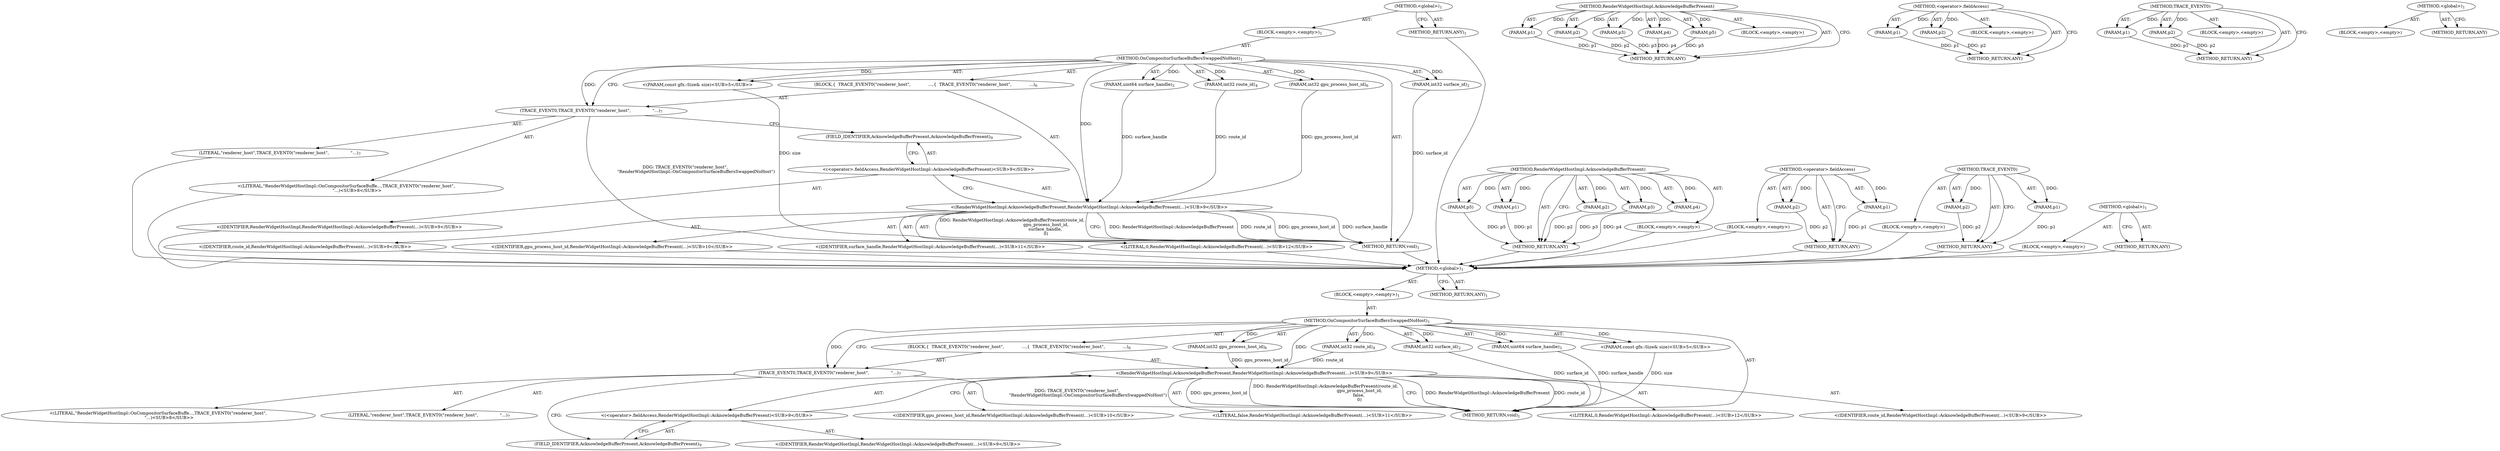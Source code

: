 digraph "&lt;global&gt;" {
vulnerable_6 [label=<(METHOD,&lt;global&gt;)<SUB>1</SUB>>];
vulnerable_7 [label=<(BLOCK,&lt;empty&gt;,&lt;empty&gt;)<SUB>1</SUB>>];
vulnerable_8 [label=<(METHOD,OnCompositorSurfaceBuffersSwappedNoHost)<SUB>1</SUB>>];
vulnerable_9 [label=<(PARAM,int32 surface_id)<SUB>2</SUB>>];
vulnerable_10 [label=<(PARAM,uint64 surface_handle)<SUB>3</SUB>>];
vulnerable_11 [label=<(PARAM,int32 route_id)<SUB>4</SUB>>];
vulnerable_12 [label="<(PARAM,const gfx::Size&amp; size)<SUB>5</SUB>>"];
vulnerable_13 [label=<(PARAM,int32 gpu_process_host_id)<SUB>6</SUB>>];
vulnerable_14 [label=<(BLOCK,{
  TRACE_EVENT0(&quot;renderer_host&quot;,
             ...,{
  TRACE_EVENT0(&quot;renderer_host&quot;,
             ...)<SUB>6</SUB>>];
vulnerable_15 [label=<(TRACE_EVENT0,TRACE_EVENT0(&quot;renderer_host&quot;,
                &quot;...)<SUB>7</SUB>>];
vulnerable_16 [label=<(LITERAL,&quot;renderer_host&quot;,TRACE_EVENT0(&quot;renderer_host&quot;,
                &quot;...)<SUB>7</SUB>>];
vulnerable_17 [label="<(LITERAL,&quot;RenderWidgetHostImpl::OnCompositorSurfaceBuffe...,TRACE_EVENT0(&quot;renderer_host&quot;,
                &quot;...)<SUB>8</SUB>>"];
vulnerable_18 [label="<(RenderWidgetHostImpl.AcknowledgeBufferPresent,RenderWidgetHostImpl::AcknowledgeBufferPresent(...)<SUB>9</SUB>>"];
vulnerable_19 [label="<(&lt;operator&gt;.fieldAccess,RenderWidgetHostImpl::AcknowledgeBufferPresent)<SUB>9</SUB>>"];
vulnerable_20 [label="<(IDENTIFIER,RenderWidgetHostImpl,RenderWidgetHostImpl::AcknowledgeBufferPresent(...)<SUB>9</SUB>>"];
vulnerable_21 [label=<(FIELD_IDENTIFIER,AcknowledgeBufferPresent,AcknowledgeBufferPresent)<SUB>9</SUB>>];
vulnerable_22 [label="<(IDENTIFIER,route_id,RenderWidgetHostImpl::AcknowledgeBufferPresent(...)<SUB>9</SUB>>"];
vulnerable_23 [label="<(IDENTIFIER,gpu_process_host_id,RenderWidgetHostImpl::AcknowledgeBufferPresent(...)<SUB>10</SUB>>"];
vulnerable_24 [label="<(LITERAL,false,RenderWidgetHostImpl::AcknowledgeBufferPresent(...)<SUB>11</SUB>>"];
vulnerable_25 [label="<(LITERAL,0,RenderWidgetHostImpl::AcknowledgeBufferPresent(...)<SUB>12</SUB>>"];
vulnerable_26 [label=<(METHOD_RETURN,void)<SUB>1</SUB>>];
vulnerable_28 [label=<(METHOD_RETURN,ANY)<SUB>1</SUB>>];
vulnerable_60 [label=<(METHOD,RenderWidgetHostImpl.AcknowledgeBufferPresent)>];
vulnerable_61 [label=<(PARAM,p1)>];
vulnerable_62 [label=<(PARAM,p2)>];
vulnerable_63 [label=<(PARAM,p3)>];
vulnerable_64 [label=<(PARAM,p4)>];
vulnerable_65 [label=<(PARAM,p5)>];
vulnerable_66 [label=<(BLOCK,&lt;empty&gt;,&lt;empty&gt;)>];
vulnerable_67 [label=<(METHOD_RETURN,ANY)>];
vulnerable_68 [label=<(METHOD,&lt;operator&gt;.fieldAccess)>];
vulnerable_69 [label=<(PARAM,p1)>];
vulnerable_70 [label=<(PARAM,p2)>];
vulnerable_71 [label=<(BLOCK,&lt;empty&gt;,&lt;empty&gt;)>];
vulnerable_72 [label=<(METHOD_RETURN,ANY)>];
vulnerable_55 [label=<(METHOD,TRACE_EVENT0)>];
vulnerable_56 [label=<(PARAM,p1)>];
vulnerable_57 [label=<(PARAM,p2)>];
vulnerable_58 [label=<(BLOCK,&lt;empty&gt;,&lt;empty&gt;)>];
vulnerable_59 [label=<(METHOD_RETURN,ANY)>];
vulnerable_49 [label=<(METHOD,&lt;global&gt;)<SUB>1</SUB>>];
vulnerable_50 [label=<(BLOCK,&lt;empty&gt;,&lt;empty&gt;)>];
vulnerable_51 [label=<(METHOD_RETURN,ANY)>];
fixed_6 [label=<(METHOD,&lt;global&gt;)<SUB>1</SUB>>];
fixed_7 [label=<(BLOCK,&lt;empty&gt;,&lt;empty&gt;)<SUB>1</SUB>>];
fixed_8 [label=<(METHOD,OnCompositorSurfaceBuffersSwappedNoHost)<SUB>1</SUB>>];
fixed_9 [label=<(PARAM,int32 surface_id)<SUB>2</SUB>>];
fixed_10 [label=<(PARAM,uint64 surface_handle)<SUB>3</SUB>>];
fixed_11 [label=<(PARAM,int32 route_id)<SUB>4</SUB>>];
fixed_12 [label="<(PARAM,const gfx::Size&amp; size)<SUB>5</SUB>>"];
fixed_13 [label=<(PARAM,int32 gpu_process_host_id)<SUB>6</SUB>>];
fixed_14 [label=<(BLOCK,{
  TRACE_EVENT0(&quot;renderer_host&quot;,
             ...,{
  TRACE_EVENT0(&quot;renderer_host&quot;,
             ...)<SUB>6</SUB>>];
fixed_15 [label=<(TRACE_EVENT0,TRACE_EVENT0(&quot;renderer_host&quot;,
                &quot;...)<SUB>7</SUB>>];
fixed_16 [label=<(LITERAL,&quot;renderer_host&quot;,TRACE_EVENT0(&quot;renderer_host&quot;,
                &quot;...)<SUB>7</SUB>>];
fixed_17 [label="<(LITERAL,&quot;RenderWidgetHostImpl::OnCompositorSurfaceBuffe...,TRACE_EVENT0(&quot;renderer_host&quot;,
                &quot;...)<SUB>8</SUB>>"];
fixed_18 [label="<(RenderWidgetHostImpl.AcknowledgeBufferPresent,RenderWidgetHostImpl::AcknowledgeBufferPresent(...)<SUB>9</SUB>>"];
fixed_19 [label="<(&lt;operator&gt;.fieldAccess,RenderWidgetHostImpl::AcknowledgeBufferPresent)<SUB>9</SUB>>"];
fixed_20 [label="<(IDENTIFIER,RenderWidgetHostImpl,RenderWidgetHostImpl::AcknowledgeBufferPresent(...)<SUB>9</SUB>>"];
fixed_21 [label=<(FIELD_IDENTIFIER,AcknowledgeBufferPresent,AcknowledgeBufferPresent)<SUB>9</SUB>>];
fixed_22 [label="<(IDENTIFIER,route_id,RenderWidgetHostImpl::AcknowledgeBufferPresent(...)<SUB>9</SUB>>"];
fixed_23 [label="<(IDENTIFIER,gpu_process_host_id,RenderWidgetHostImpl::AcknowledgeBufferPresent(...)<SUB>10</SUB>>"];
fixed_24 [label="<(IDENTIFIER,surface_handle,RenderWidgetHostImpl::AcknowledgeBufferPresent(...)<SUB>11</SUB>>"];
fixed_25 [label="<(LITERAL,0,RenderWidgetHostImpl::AcknowledgeBufferPresent(...)<SUB>12</SUB>>"];
fixed_26 [label=<(METHOD_RETURN,void)<SUB>1</SUB>>];
fixed_28 [label=<(METHOD_RETURN,ANY)<SUB>1</SUB>>];
fixed_58 [label=<(METHOD,RenderWidgetHostImpl.AcknowledgeBufferPresent)>];
fixed_59 [label=<(PARAM,p1)>];
fixed_60 [label=<(PARAM,p2)>];
fixed_61 [label=<(PARAM,p3)>];
fixed_62 [label=<(PARAM,p4)>];
fixed_63 [label=<(PARAM,p5)>];
fixed_64 [label=<(BLOCK,&lt;empty&gt;,&lt;empty&gt;)>];
fixed_65 [label=<(METHOD_RETURN,ANY)>];
fixed_66 [label=<(METHOD,&lt;operator&gt;.fieldAccess)>];
fixed_67 [label=<(PARAM,p1)>];
fixed_68 [label=<(PARAM,p2)>];
fixed_69 [label=<(BLOCK,&lt;empty&gt;,&lt;empty&gt;)>];
fixed_70 [label=<(METHOD_RETURN,ANY)>];
fixed_53 [label=<(METHOD,TRACE_EVENT0)>];
fixed_54 [label=<(PARAM,p1)>];
fixed_55 [label=<(PARAM,p2)>];
fixed_56 [label=<(BLOCK,&lt;empty&gt;,&lt;empty&gt;)>];
fixed_57 [label=<(METHOD_RETURN,ANY)>];
fixed_47 [label=<(METHOD,&lt;global&gt;)<SUB>1</SUB>>];
fixed_48 [label=<(BLOCK,&lt;empty&gt;,&lt;empty&gt;)>];
fixed_49 [label=<(METHOD_RETURN,ANY)>];
vulnerable_6 -> vulnerable_7  [key=0, label="AST: "];
vulnerable_6 -> vulnerable_28  [key=0, label="AST: "];
vulnerable_6 -> vulnerable_28  [key=1, label="CFG: "];
vulnerable_7 -> vulnerable_8  [key=0, label="AST: "];
vulnerable_8 -> vulnerable_9  [key=0, label="AST: "];
vulnerable_8 -> vulnerable_9  [key=1, label="DDG: "];
vulnerable_8 -> vulnerable_10  [key=0, label="AST: "];
vulnerable_8 -> vulnerable_10  [key=1, label="DDG: "];
vulnerable_8 -> vulnerable_11  [key=0, label="AST: "];
vulnerable_8 -> vulnerable_11  [key=1, label="DDG: "];
vulnerable_8 -> vulnerable_12  [key=0, label="AST: "];
vulnerable_8 -> vulnerable_12  [key=1, label="DDG: "];
vulnerable_8 -> vulnerable_13  [key=0, label="AST: "];
vulnerable_8 -> vulnerable_13  [key=1, label="DDG: "];
vulnerable_8 -> vulnerable_14  [key=0, label="AST: "];
vulnerable_8 -> vulnerable_26  [key=0, label="AST: "];
vulnerable_8 -> vulnerable_15  [key=0, label="CFG: "];
vulnerable_8 -> vulnerable_15  [key=1, label="DDG: "];
vulnerable_8 -> vulnerable_18  [key=0, label="DDG: "];
vulnerable_9 -> vulnerable_26  [key=0, label="DDG: surface_id"];
vulnerable_10 -> vulnerable_26  [key=0, label="DDG: surface_handle"];
vulnerable_11 -> vulnerable_18  [key=0, label="DDG: route_id"];
vulnerable_12 -> vulnerable_26  [key=0, label="DDG: size"];
vulnerable_13 -> vulnerable_18  [key=0, label="DDG: gpu_process_host_id"];
vulnerable_14 -> vulnerable_15  [key=0, label="AST: "];
vulnerable_14 -> vulnerable_18  [key=0, label="AST: "];
vulnerable_15 -> vulnerable_16  [key=0, label="AST: "];
vulnerable_15 -> vulnerable_17  [key=0, label="AST: "];
vulnerable_15 -> vulnerable_21  [key=0, label="CFG: "];
vulnerable_15 -> vulnerable_26  [key=0, label="DDG: TRACE_EVENT0(&quot;renderer_host&quot;,
                &quot;RenderWidgetHostImpl::OnCompositorSurfaceBuffersSwappedNoHost&quot;)"];
vulnerable_18 -> vulnerable_19  [key=0, label="AST: "];
vulnerable_18 -> vulnerable_22  [key=0, label="AST: "];
vulnerable_18 -> vulnerable_23  [key=0, label="AST: "];
vulnerable_18 -> vulnerable_24  [key=0, label="AST: "];
vulnerable_18 -> vulnerable_25  [key=0, label="AST: "];
vulnerable_18 -> vulnerable_26  [key=0, label="CFG: "];
vulnerable_18 -> vulnerable_26  [key=1, label="DDG: RenderWidgetHostImpl::AcknowledgeBufferPresent"];
vulnerable_18 -> vulnerable_26  [key=2, label="DDG: route_id"];
vulnerable_18 -> vulnerable_26  [key=3, label="DDG: gpu_process_host_id"];
vulnerable_18 -> vulnerable_26  [key=4, label="DDG: RenderWidgetHostImpl::AcknowledgeBufferPresent(route_id,
                                                  gpu_process_host_id,
                                                 false,
                                                  0)"];
vulnerable_19 -> vulnerable_20  [key=0, label="AST: "];
vulnerable_19 -> vulnerable_21  [key=0, label="AST: "];
vulnerable_19 -> vulnerable_18  [key=0, label="CFG: "];
vulnerable_21 -> vulnerable_19  [key=0, label="CFG: "];
vulnerable_60 -> vulnerable_61  [key=0, label="AST: "];
vulnerable_60 -> vulnerable_61  [key=1, label="DDG: "];
vulnerable_60 -> vulnerable_66  [key=0, label="AST: "];
vulnerable_60 -> vulnerable_62  [key=0, label="AST: "];
vulnerable_60 -> vulnerable_62  [key=1, label="DDG: "];
vulnerable_60 -> vulnerable_67  [key=0, label="AST: "];
vulnerable_60 -> vulnerable_67  [key=1, label="CFG: "];
vulnerable_60 -> vulnerable_63  [key=0, label="AST: "];
vulnerable_60 -> vulnerable_63  [key=1, label="DDG: "];
vulnerable_60 -> vulnerable_64  [key=0, label="AST: "];
vulnerable_60 -> vulnerable_64  [key=1, label="DDG: "];
vulnerable_60 -> vulnerable_65  [key=0, label="AST: "];
vulnerable_60 -> vulnerable_65  [key=1, label="DDG: "];
vulnerable_61 -> vulnerable_67  [key=0, label="DDG: p1"];
vulnerable_62 -> vulnerable_67  [key=0, label="DDG: p2"];
vulnerable_63 -> vulnerable_67  [key=0, label="DDG: p3"];
vulnerable_64 -> vulnerable_67  [key=0, label="DDG: p4"];
vulnerable_65 -> vulnerable_67  [key=0, label="DDG: p5"];
vulnerable_68 -> vulnerable_69  [key=0, label="AST: "];
vulnerable_68 -> vulnerable_69  [key=1, label="DDG: "];
vulnerable_68 -> vulnerable_71  [key=0, label="AST: "];
vulnerable_68 -> vulnerable_70  [key=0, label="AST: "];
vulnerable_68 -> vulnerable_70  [key=1, label="DDG: "];
vulnerable_68 -> vulnerable_72  [key=0, label="AST: "];
vulnerable_68 -> vulnerable_72  [key=1, label="CFG: "];
vulnerable_69 -> vulnerable_72  [key=0, label="DDG: p1"];
vulnerable_70 -> vulnerable_72  [key=0, label="DDG: p2"];
vulnerable_55 -> vulnerable_56  [key=0, label="AST: "];
vulnerable_55 -> vulnerable_56  [key=1, label="DDG: "];
vulnerable_55 -> vulnerable_58  [key=0, label="AST: "];
vulnerable_55 -> vulnerable_57  [key=0, label="AST: "];
vulnerable_55 -> vulnerable_57  [key=1, label="DDG: "];
vulnerable_55 -> vulnerable_59  [key=0, label="AST: "];
vulnerable_55 -> vulnerable_59  [key=1, label="CFG: "];
vulnerable_56 -> vulnerable_59  [key=0, label="DDG: p1"];
vulnerable_57 -> vulnerable_59  [key=0, label="DDG: p2"];
vulnerable_49 -> vulnerable_50  [key=0, label="AST: "];
vulnerable_49 -> vulnerable_51  [key=0, label="AST: "];
vulnerable_49 -> vulnerable_51  [key=1, label="CFG: "];
fixed_6 -> fixed_7  [key=0, label="AST: "];
fixed_6 -> fixed_28  [key=0, label="AST: "];
fixed_6 -> fixed_28  [key=1, label="CFG: "];
fixed_7 -> fixed_8  [key=0, label="AST: "];
fixed_8 -> fixed_9  [key=0, label="AST: "];
fixed_8 -> fixed_9  [key=1, label="DDG: "];
fixed_8 -> fixed_10  [key=0, label="AST: "];
fixed_8 -> fixed_10  [key=1, label="DDG: "];
fixed_8 -> fixed_11  [key=0, label="AST: "];
fixed_8 -> fixed_11  [key=1, label="DDG: "];
fixed_8 -> fixed_12  [key=0, label="AST: "];
fixed_8 -> fixed_12  [key=1, label="DDG: "];
fixed_8 -> fixed_13  [key=0, label="AST: "];
fixed_8 -> fixed_13  [key=1, label="DDG: "];
fixed_8 -> fixed_14  [key=0, label="AST: "];
fixed_8 -> fixed_26  [key=0, label="AST: "];
fixed_8 -> fixed_15  [key=0, label="CFG: "];
fixed_8 -> fixed_15  [key=1, label="DDG: "];
fixed_8 -> fixed_18  [key=0, label="DDG: "];
fixed_9 -> fixed_26  [key=0, label="DDG: surface_id"];
fixed_10 -> fixed_18  [key=0, label="DDG: surface_handle"];
fixed_11 -> fixed_18  [key=0, label="DDG: route_id"];
fixed_12 -> fixed_26  [key=0, label="DDG: size"];
fixed_13 -> fixed_18  [key=0, label="DDG: gpu_process_host_id"];
fixed_14 -> fixed_15  [key=0, label="AST: "];
fixed_14 -> fixed_18  [key=0, label="AST: "];
fixed_15 -> fixed_16  [key=0, label="AST: "];
fixed_15 -> fixed_17  [key=0, label="AST: "];
fixed_15 -> fixed_21  [key=0, label="CFG: "];
fixed_15 -> fixed_26  [key=0, label="DDG: TRACE_EVENT0(&quot;renderer_host&quot;,
                &quot;RenderWidgetHostImpl::OnCompositorSurfaceBuffersSwappedNoHost&quot;)"];
fixed_16 -> vulnerable_6  [key=0];
fixed_17 -> vulnerable_6  [key=0];
fixed_18 -> fixed_19  [key=0, label="AST: "];
fixed_18 -> fixed_22  [key=0, label="AST: "];
fixed_18 -> fixed_23  [key=0, label="AST: "];
fixed_18 -> fixed_24  [key=0, label="AST: "];
fixed_18 -> fixed_25  [key=0, label="AST: "];
fixed_18 -> fixed_26  [key=0, label="CFG: "];
fixed_18 -> fixed_26  [key=1, label="DDG: RenderWidgetHostImpl::AcknowledgeBufferPresent"];
fixed_18 -> fixed_26  [key=2, label="DDG: route_id"];
fixed_18 -> fixed_26  [key=3, label="DDG: gpu_process_host_id"];
fixed_18 -> fixed_26  [key=4, label="DDG: surface_handle"];
fixed_18 -> fixed_26  [key=5, label="DDG: RenderWidgetHostImpl::AcknowledgeBufferPresent(route_id,
                                                  gpu_process_host_id,
                                                 surface_handle,
                                                  0)"];
fixed_19 -> fixed_20  [key=0, label="AST: "];
fixed_19 -> fixed_21  [key=0, label="AST: "];
fixed_19 -> fixed_18  [key=0, label="CFG: "];
fixed_20 -> vulnerable_6  [key=0];
fixed_21 -> fixed_19  [key=0, label="CFG: "];
fixed_22 -> vulnerable_6  [key=0];
fixed_23 -> vulnerable_6  [key=0];
fixed_24 -> vulnerable_6  [key=0];
fixed_25 -> vulnerable_6  [key=0];
fixed_26 -> vulnerable_6  [key=0];
fixed_28 -> vulnerable_6  [key=0];
fixed_58 -> fixed_59  [key=0, label="AST: "];
fixed_58 -> fixed_59  [key=1, label="DDG: "];
fixed_58 -> fixed_64  [key=0, label="AST: "];
fixed_58 -> fixed_60  [key=0, label="AST: "];
fixed_58 -> fixed_60  [key=1, label="DDG: "];
fixed_58 -> fixed_65  [key=0, label="AST: "];
fixed_58 -> fixed_65  [key=1, label="CFG: "];
fixed_58 -> fixed_61  [key=0, label="AST: "];
fixed_58 -> fixed_61  [key=1, label="DDG: "];
fixed_58 -> fixed_62  [key=0, label="AST: "];
fixed_58 -> fixed_62  [key=1, label="DDG: "];
fixed_58 -> fixed_63  [key=0, label="AST: "];
fixed_58 -> fixed_63  [key=1, label="DDG: "];
fixed_59 -> fixed_65  [key=0, label="DDG: p1"];
fixed_60 -> fixed_65  [key=0, label="DDG: p2"];
fixed_61 -> fixed_65  [key=0, label="DDG: p3"];
fixed_62 -> fixed_65  [key=0, label="DDG: p4"];
fixed_63 -> fixed_65  [key=0, label="DDG: p5"];
fixed_64 -> vulnerable_6  [key=0];
fixed_65 -> vulnerable_6  [key=0];
fixed_66 -> fixed_67  [key=0, label="AST: "];
fixed_66 -> fixed_67  [key=1, label="DDG: "];
fixed_66 -> fixed_69  [key=0, label="AST: "];
fixed_66 -> fixed_68  [key=0, label="AST: "];
fixed_66 -> fixed_68  [key=1, label="DDG: "];
fixed_66 -> fixed_70  [key=0, label="AST: "];
fixed_66 -> fixed_70  [key=1, label="CFG: "];
fixed_67 -> fixed_70  [key=0, label="DDG: p1"];
fixed_68 -> fixed_70  [key=0, label="DDG: p2"];
fixed_69 -> vulnerable_6  [key=0];
fixed_70 -> vulnerable_6  [key=0];
fixed_53 -> fixed_54  [key=0, label="AST: "];
fixed_53 -> fixed_54  [key=1, label="DDG: "];
fixed_53 -> fixed_56  [key=0, label="AST: "];
fixed_53 -> fixed_55  [key=0, label="AST: "];
fixed_53 -> fixed_55  [key=1, label="DDG: "];
fixed_53 -> fixed_57  [key=0, label="AST: "];
fixed_53 -> fixed_57  [key=1, label="CFG: "];
fixed_54 -> fixed_57  [key=0, label="DDG: p1"];
fixed_55 -> fixed_57  [key=0, label="DDG: p2"];
fixed_56 -> vulnerable_6  [key=0];
fixed_57 -> vulnerable_6  [key=0];
fixed_47 -> fixed_48  [key=0, label="AST: "];
fixed_47 -> fixed_49  [key=0, label="AST: "];
fixed_47 -> fixed_49  [key=1, label="CFG: "];
fixed_48 -> vulnerable_6  [key=0];
fixed_49 -> vulnerable_6  [key=0];
}
